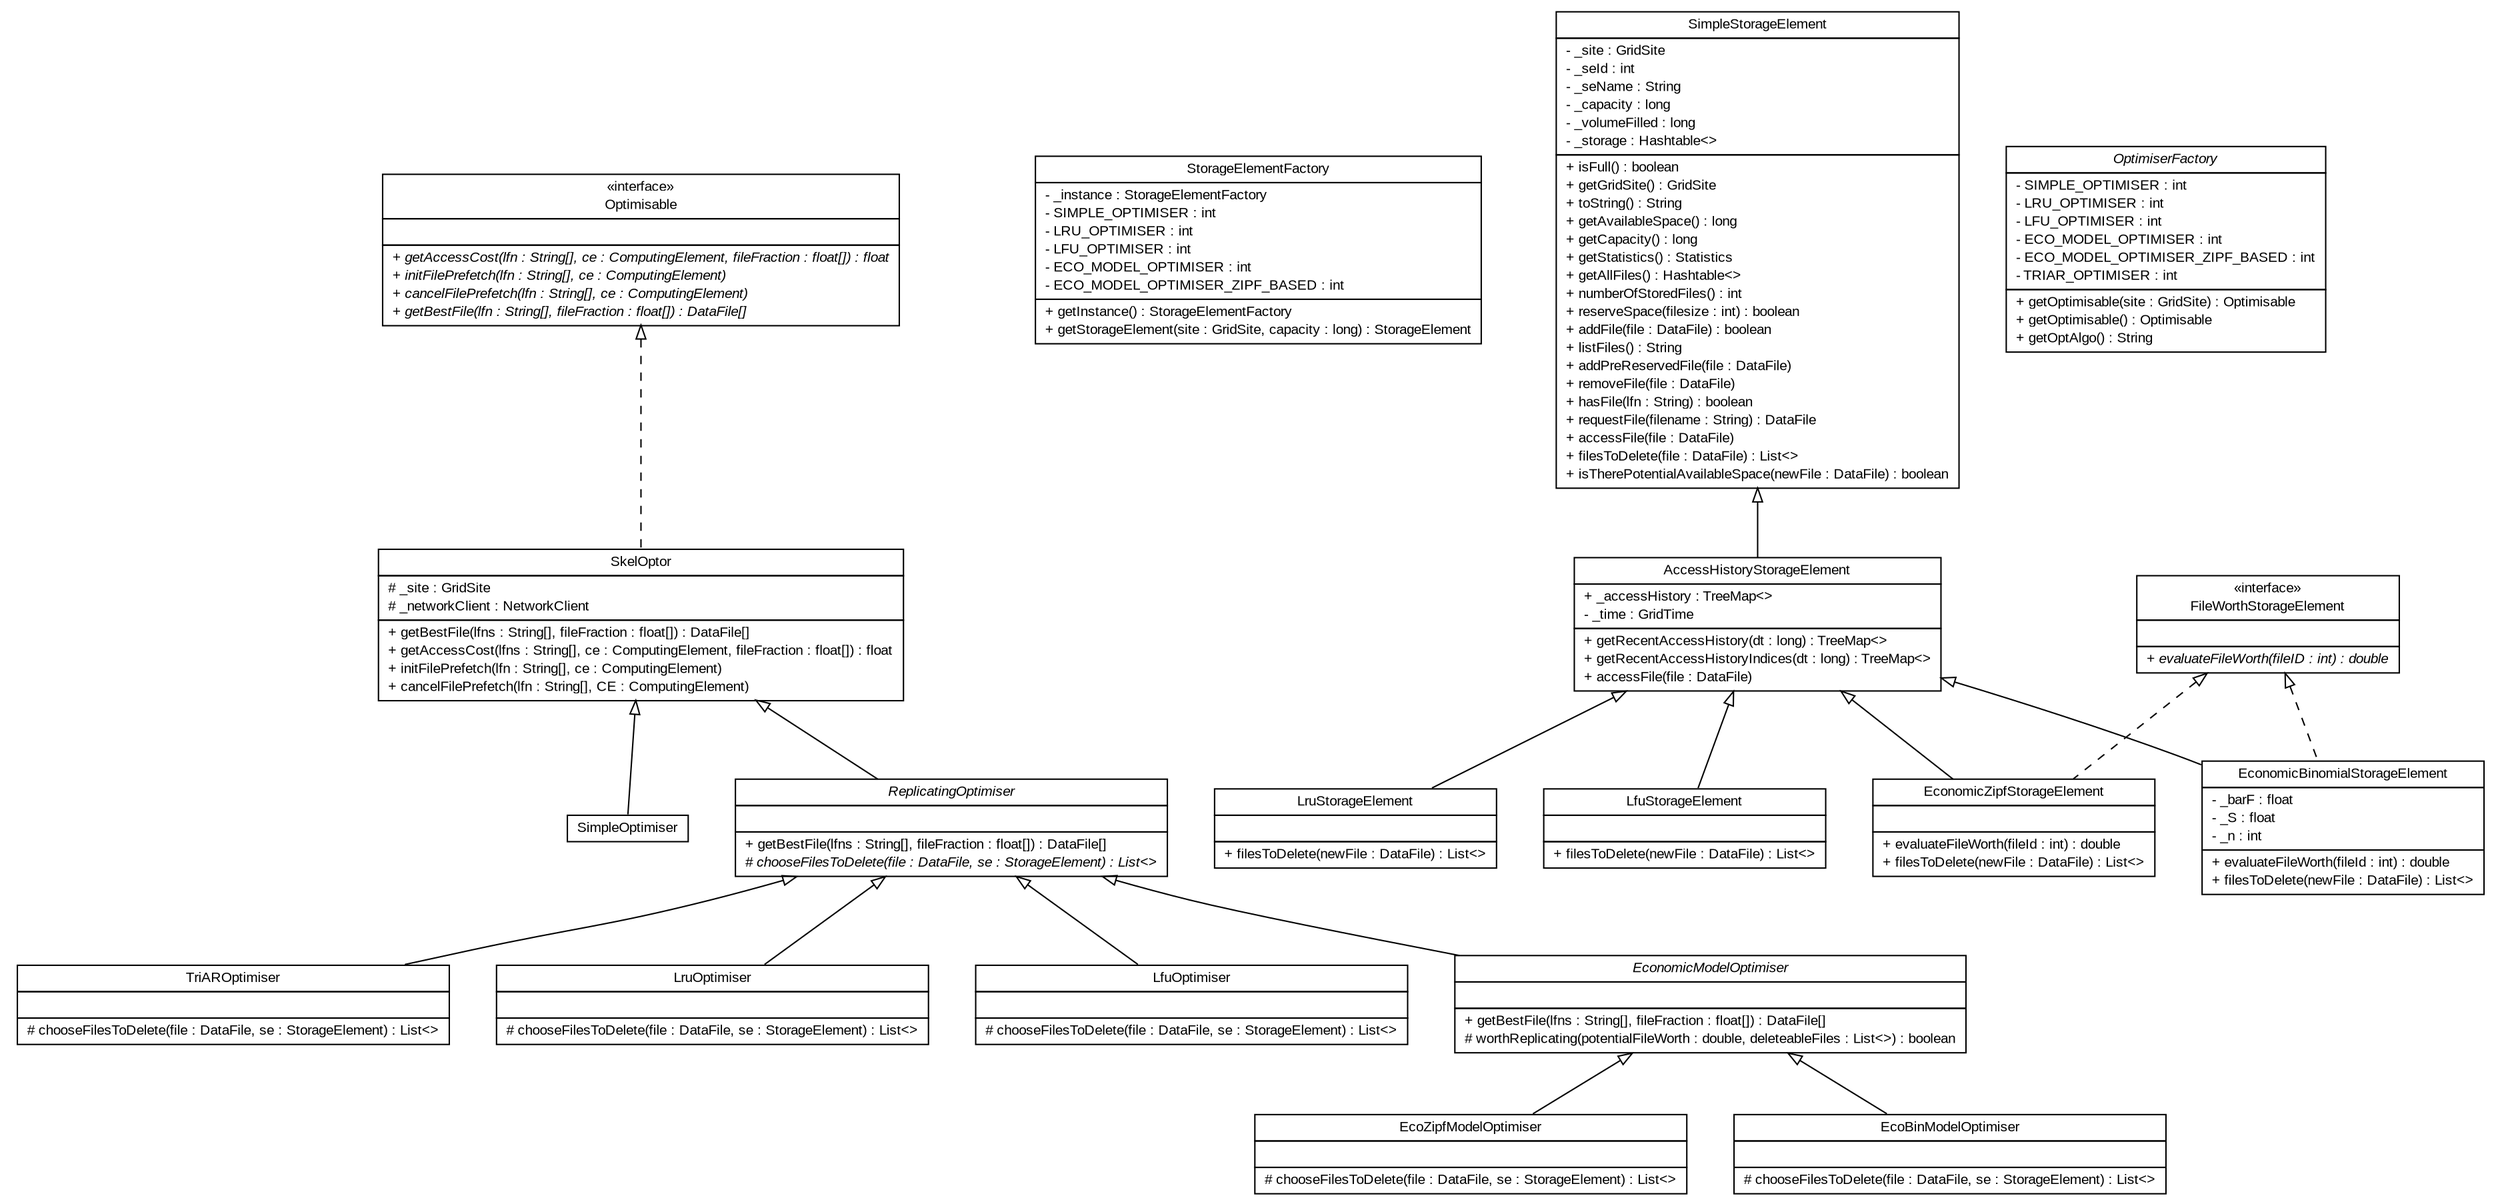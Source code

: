 #!/usr/local/bin/dot
#
# Class diagram 
# Generated by UMLGraph version R5_7_2-3-gee82a7 (http://www.umlgraph.org/)
#

digraph G {
	edge [fontname="arial",fontsize=10,labelfontname="arial",labelfontsize=10];
	node [fontname="arial",fontsize=10,shape=plaintext];
	nodesep=0.25;
	ranksep=0.5;
	// org.edg.data.replication.optorsim.optor.TriAROptimiser
	c386 [label=<<table title="org.edg.data.replication.optorsim.optor.TriAROptimiser" border="0" cellborder="1" cellspacing="0" cellpadding="2" port="p" href="./TriAROptimiser.html">
		<tr><td><table border="0" cellspacing="0" cellpadding="1">
<tr><td align="center" balign="center"> TriAROptimiser </td></tr>
		</table></td></tr>
		<tr><td><table border="0" cellspacing="0" cellpadding="1">
<tr><td align="left" balign="left">  </td></tr>
		</table></td></tr>
		<tr><td><table border="0" cellspacing="0" cellpadding="1">
<tr><td align="left" balign="left"> # chooseFilesToDelete(file : DataFile, se : StorageElement) : List&lt;&gt; </td></tr>
		</table></td></tr>
		</table>>, URL="./TriAROptimiser.html", fontname="arial", fontcolor="black", fontsize=10.0];
	// org.edg.data.replication.optorsim.optor.StorageElementFactory
	c387 [label=<<table title="org.edg.data.replication.optorsim.optor.StorageElementFactory" border="0" cellborder="1" cellspacing="0" cellpadding="2" port="p" href="./StorageElementFactory.html">
		<tr><td><table border="0" cellspacing="0" cellpadding="1">
<tr><td align="center" balign="center"> StorageElementFactory </td></tr>
		</table></td></tr>
		<tr><td><table border="0" cellspacing="0" cellpadding="1">
<tr><td align="left" balign="left"> - _instance : StorageElementFactory </td></tr>
<tr><td align="left" balign="left"> - SIMPLE_OPTIMISER : int </td></tr>
<tr><td align="left" balign="left"> - LRU_OPTIMISER : int </td></tr>
<tr><td align="left" balign="left"> - LFU_OPTIMISER : int </td></tr>
<tr><td align="left" balign="left"> - ECO_MODEL_OPTIMISER : int </td></tr>
<tr><td align="left" balign="left"> - ECO_MODEL_OPTIMISER_ZIPF_BASED : int </td></tr>
		</table></td></tr>
		<tr><td><table border="0" cellspacing="0" cellpadding="1">
<tr><td align="left" balign="left"> + getInstance() : StorageElementFactory </td></tr>
<tr><td align="left" balign="left"> + getStorageElement(site : GridSite, capacity : long) : StorageElement </td></tr>
		</table></td></tr>
		</table>>, URL="./StorageElementFactory.html", fontname="arial", fontcolor="black", fontsize=10.0];
	// org.edg.data.replication.optorsim.optor.SkelOptor
	c388 [label=<<table title="org.edg.data.replication.optorsim.optor.SkelOptor" border="0" cellborder="1" cellspacing="0" cellpadding="2" port="p" href="./SkelOptor.html">
		<tr><td><table border="0" cellspacing="0" cellpadding="1">
<tr><td align="center" balign="center"> SkelOptor </td></tr>
		</table></td></tr>
		<tr><td><table border="0" cellspacing="0" cellpadding="1">
<tr><td align="left" balign="left"> # _site : GridSite </td></tr>
<tr><td align="left" balign="left"> # _networkClient : NetworkClient </td></tr>
		</table></td></tr>
		<tr><td><table border="0" cellspacing="0" cellpadding="1">
<tr><td align="left" balign="left"> + getBestFile(lfns : String[], fileFraction : float[]) : DataFile[] </td></tr>
<tr><td align="left" balign="left"> + getAccessCost(lfns : String[], ce : ComputingElement, fileFraction : float[]) : float </td></tr>
<tr><td align="left" balign="left"> + initFilePrefetch(lfn : String[], ce : ComputingElement) </td></tr>
<tr><td align="left" balign="left"> + cancelFilePrefetch(lfn : String[], CE : ComputingElement) </td></tr>
		</table></td></tr>
		</table>>, URL="./SkelOptor.html", fontname="arial", fontcolor="black", fontsize=10.0];
	// org.edg.data.replication.optorsim.optor.SimpleStorageElement
	c389 [label=<<table title="org.edg.data.replication.optorsim.optor.SimpleStorageElement" border="0" cellborder="1" cellspacing="0" cellpadding="2" port="p" href="./SimpleStorageElement.html">
		<tr><td><table border="0" cellspacing="0" cellpadding="1">
<tr><td align="center" balign="center"> SimpleStorageElement </td></tr>
		</table></td></tr>
		<tr><td><table border="0" cellspacing="0" cellpadding="1">
<tr><td align="left" balign="left"> - _site : GridSite </td></tr>
<tr><td align="left" balign="left"> - _seId : int </td></tr>
<tr><td align="left" balign="left"> - _seName : String </td></tr>
<tr><td align="left" balign="left"> - _capacity : long </td></tr>
<tr><td align="left" balign="left"> - _volumeFilled : long </td></tr>
<tr><td align="left" balign="left"> - _storage : Hashtable&lt;&gt; </td></tr>
		</table></td></tr>
		<tr><td><table border="0" cellspacing="0" cellpadding="1">
<tr><td align="left" balign="left"> + isFull() : boolean </td></tr>
<tr><td align="left" balign="left"> + getGridSite() : GridSite </td></tr>
<tr><td align="left" balign="left"> + toString() : String </td></tr>
<tr><td align="left" balign="left"> + getAvailableSpace() : long </td></tr>
<tr><td align="left" balign="left"> + getCapacity() : long </td></tr>
<tr><td align="left" balign="left"> + getStatistics() : Statistics </td></tr>
<tr><td align="left" balign="left"> + getAllFiles() : Hashtable&lt;&gt; </td></tr>
<tr><td align="left" balign="left"> + numberOfStoredFiles() : int </td></tr>
<tr><td align="left" balign="left"> + reserveSpace(filesize : int) : boolean </td></tr>
<tr><td align="left" balign="left"> + addFile(file : DataFile) : boolean </td></tr>
<tr><td align="left" balign="left"> + listFiles() : String </td></tr>
<tr><td align="left" balign="left"> + addPreReservedFile(file : DataFile) </td></tr>
<tr><td align="left" balign="left"> + removeFile(file : DataFile) </td></tr>
<tr><td align="left" balign="left"> + hasFile(lfn : String) : boolean </td></tr>
<tr><td align="left" balign="left"> + requestFile(filename : String) : DataFile </td></tr>
<tr><td align="left" balign="left"> + accessFile(file : DataFile) </td></tr>
<tr><td align="left" balign="left"> + filesToDelete(file : DataFile) : List&lt;&gt; </td></tr>
<tr><td align="left" balign="left"> + isTherePotentialAvailableSpace(newFile : DataFile) : boolean </td></tr>
		</table></td></tr>
		</table>>, URL="./SimpleStorageElement.html", fontname="arial", fontcolor="black", fontsize=10.0];
	// org.edg.data.replication.optorsim.optor.SimpleOptimiser
	c390 [label=<<table title="org.edg.data.replication.optorsim.optor.SimpleOptimiser" border="0" cellborder="1" cellspacing="0" cellpadding="2" port="p" href="./SimpleOptimiser.html">
		<tr><td><table border="0" cellspacing="0" cellpadding="1">
<tr><td align="center" balign="center"> SimpleOptimiser </td></tr>
		</table></td></tr>
		</table>>, URL="./SimpleOptimiser.html", fontname="arial", fontcolor="black", fontsize=10.0];
	// org.edg.data.replication.optorsim.optor.ReplicatingOptimiser
	c391 [label=<<table title="org.edg.data.replication.optorsim.optor.ReplicatingOptimiser" border="0" cellborder="1" cellspacing="0" cellpadding="2" port="p" href="./ReplicatingOptimiser.html">
		<tr><td><table border="0" cellspacing="0" cellpadding="1">
<tr><td align="center" balign="center"><font face="arial italic"> ReplicatingOptimiser </font></td></tr>
		</table></td></tr>
		<tr><td><table border="0" cellspacing="0" cellpadding="1">
<tr><td align="left" balign="left">  </td></tr>
		</table></td></tr>
		<tr><td><table border="0" cellspacing="0" cellpadding="1">
<tr><td align="left" balign="left"> + getBestFile(lfns : String[], fileFraction : float[]) : DataFile[] </td></tr>
<tr><td align="left" balign="left"><font face="arial italic" point-size="10.0"> # chooseFilesToDelete(file : DataFile, se : StorageElement) : List&lt;&gt; </font></td></tr>
		</table></td></tr>
		</table>>, URL="./ReplicatingOptimiser.html", fontname="arial", fontcolor="black", fontsize=10.0];
	// org.edg.data.replication.optorsim.optor.OptimiserFactory
	c392 [label=<<table title="org.edg.data.replication.optorsim.optor.OptimiserFactory" border="0" cellborder="1" cellspacing="0" cellpadding="2" port="p" href="./OptimiserFactory.html">
		<tr><td><table border="0" cellspacing="0" cellpadding="1">
<tr><td align="center" balign="center"><font face="arial italic"> OptimiserFactory </font></td></tr>
		</table></td></tr>
		<tr><td><table border="0" cellspacing="0" cellpadding="1">
<tr><td align="left" balign="left"> - SIMPLE_OPTIMISER : int </td></tr>
<tr><td align="left" balign="left"> - LRU_OPTIMISER : int </td></tr>
<tr><td align="left" balign="left"> - LFU_OPTIMISER : int </td></tr>
<tr><td align="left" balign="left"> - ECO_MODEL_OPTIMISER : int </td></tr>
<tr><td align="left" balign="left"> - ECO_MODEL_OPTIMISER_ZIPF_BASED : int </td></tr>
<tr><td align="left" balign="left"> - TRIAR_OPTIMISER : int </td></tr>
		</table></td></tr>
		<tr><td><table border="0" cellspacing="0" cellpadding="1">
<tr><td align="left" balign="left"> + getOptimisable(site : GridSite) : Optimisable </td></tr>
<tr><td align="left" balign="left"> + getOptimisable() : Optimisable </td></tr>
<tr><td align="left" balign="left"> + getOptAlgo() : String </td></tr>
		</table></td></tr>
		</table>>, URL="./OptimiserFactory.html", fontname="arial", fontcolor="black", fontsize=10.0];
	// org.edg.data.replication.optorsim.optor.Optimisable
	c393 [label=<<table title="org.edg.data.replication.optorsim.optor.Optimisable" border="0" cellborder="1" cellspacing="0" cellpadding="2" port="p" href="./Optimisable.html">
		<tr><td><table border="0" cellspacing="0" cellpadding="1">
<tr><td align="center" balign="center"> &#171;interface&#187; </td></tr>
<tr><td align="center" balign="center"> Optimisable </td></tr>
		</table></td></tr>
		<tr><td><table border="0" cellspacing="0" cellpadding="1">
<tr><td align="left" balign="left">  </td></tr>
		</table></td></tr>
		<tr><td><table border="0" cellspacing="0" cellpadding="1">
<tr><td align="left" balign="left"><font face="arial italic" point-size="10.0"> + getAccessCost(lfn : String[], ce : ComputingElement, fileFraction : float[]) : float </font></td></tr>
<tr><td align="left" balign="left"><font face="arial italic" point-size="10.0"> + initFilePrefetch(lfn : String[], ce : ComputingElement) </font></td></tr>
<tr><td align="left" balign="left"><font face="arial italic" point-size="10.0"> + cancelFilePrefetch(lfn : String[], ce : ComputingElement) </font></td></tr>
<tr><td align="left" balign="left"><font face="arial italic" point-size="10.0"> + getBestFile(lfn : String[], fileFraction : float[]) : DataFile[] </font></td></tr>
		</table></td></tr>
		</table>>, URL="./Optimisable.html", fontname="arial", fontcolor="black", fontsize=10.0];
	// org.edg.data.replication.optorsim.optor.LruStorageElement
	c394 [label=<<table title="org.edg.data.replication.optorsim.optor.LruStorageElement" border="0" cellborder="1" cellspacing="0" cellpadding="2" port="p" href="./LruStorageElement.html">
		<tr><td><table border="0" cellspacing="0" cellpadding="1">
<tr><td align="center" balign="center"> LruStorageElement </td></tr>
		</table></td></tr>
		<tr><td><table border="0" cellspacing="0" cellpadding="1">
<tr><td align="left" balign="left">  </td></tr>
		</table></td></tr>
		<tr><td><table border="0" cellspacing="0" cellpadding="1">
<tr><td align="left" balign="left"> + filesToDelete(newFile : DataFile) : List&lt;&gt; </td></tr>
		</table></td></tr>
		</table>>, URL="./LruStorageElement.html", fontname="arial", fontcolor="black", fontsize=10.0];
	// org.edg.data.replication.optorsim.optor.LruOptimiser
	c395 [label=<<table title="org.edg.data.replication.optorsim.optor.LruOptimiser" border="0" cellborder="1" cellspacing="0" cellpadding="2" port="p" href="./LruOptimiser.html">
		<tr><td><table border="0" cellspacing="0" cellpadding="1">
<tr><td align="center" balign="center"> LruOptimiser </td></tr>
		</table></td></tr>
		<tr><td><table border="0" cellspacing="0" cellpadding="1">
<tr><td align="left" balign="left">  </td></tr>
		</table></td></tr>
		<tr><td><table border="0" cellspacing="0" cellpadding="1">
<tr><td align="left" balign="left"> # chooseFilesToDelete(file : DataFile, se : StorageElement) : List&lt;&gt; </td></tr>
		</table></td></tr>
		</table>>, URL="./LruOptimiser.html", fontname="arial", fontcolor="black", fontsize=10.0];
	// org.edg.data.replication.optorsim.optor.LfuStorageElement
	c396 [label=<<table title="org.edg.data.replication.optorsim.optor.LfuStorageElement" border="0" cellborder="1" cellspacing="0" cellpadding="2" port="p" href="./LfuStorageElement.html">
		<tr><td><table border="0" cellspacing="0" cellpadding="1">
<tr><td align="center" balign="center"> LfuStorageElement </td></tr>
		</table></td></tr>
		<tr><td><table border="0" cellspacing="0" cellpadding="1">
<tr><td align="left" balign="left">  </td></tr>
		</table></td></tr>
		<tr><td><table border="0" cellspacing="0" cellpadding="1">
<tr><td align="left" balign="left"> + filesToDelete(newFile : DataFile) : List&lt;&gt; </td></tr>
		</table></td></tr>
		</table>>, URL="./LfuStorageElement.html", fontname="arial", fontcolor="black", fontsize=10.0];
	// org.edg.data.replication.optorsim.optor.LfuOptimiser
	c397 [label=<<table title="org.edg.data.replication.optorsim.optor.LfuOptimiser" border="0" cellborder="1" cellspacing="0" cellpadding="2" port="p" href="./LfuOptimiser.html">
		<tr><td><table border="0" cellspacing="0" cellpadding="1">
<tr><td align="center" balign="center"> LfuOptimiser </td></tr>
		</table></td></tr>
		<tr><td><table border="0" cellspacing="0" cellpadding="1">
<tr><td align="left" balign="left">  </td></tr>
		</table></td></tr>
		<tr><td><table border="0" cellspacing="0" cellpadding="1">
<tr><td align="left" balign="left"> # chooseFilesToDelete(file : DataFile, se : StorageElement) : List&lt;&gt; </td></tr>
		</table></td></tr>
		</table>>, URL="./LfuOptimiser.html", fontname="arial", fontcolor="black", fontsize=10.0];
	// org.edg.data.replication.optorsim.optor.FileWorthStorageElement
	c398 [label=<<table title="org.edg.data.replication.optorsim.optor.FileWorthStorageElement" border="0" cellborder="1" cellspacing="0" cellpadding="2" port="p" href="./FileWorthStorageElement.html">
		<tr><td><table border="0" cellspacing="0" cellpadding="1">
<tr><td align="center" balign="center"> &#171;interface&#187; </td></tr>
<tr><td align="center" balign="center"> FileWorthStorageElement </td></tr>
		</table></td></tr>
		<tr><td><table border="0" cellspacing="0" cellpadding="1">
<tr><td align="left" balign="left">  </td></tr>
		</table></td></tr>
		<tr><td><table border="0" cellspacing="0" cellpadding="1">
<tr><td align="left" balign="left"><font face="arial italic" point-size="10.0"> + evaluateFileWorth(fileID : int) : double </font></td></tr>
		</table></td></tr>
		</table>>, URL="./FileWorthStorageElement.html", fontname="arial", fontcolor="black", fontsize=10.0];
	// org.edg.data.replication.optorsim.optor.EcoZipfModelOptimiser
	c399 [label=<<table title="org.edg.data.replication.optorsim.optor.EcoZipfModelOptimiser" border="0" cellborder="1" cellspacing="0" cellpadding="2" port="p" href="./EcoZipfModelOptimiser.html">
		<tr><td><table border="0" cellspacing="0" cellpadding="1">
<tr><td align="center" balign="center"> EcoZipfModelOptimiser </td></tr>
		</table></td></tr>
		<tr><td><table border="0" cellspacing="0" cellpadding="1">
<tr><td align="left" balign="left">  </td></tr>
		</table></td></tr>
		<tr><td><table border="0" cellspacing="0" cellpadding="1">
<tr><td align="left" balign="left"> # chooseFilesToDelete(file : DataFile, se : StorageElement) : List&lt;&gt; </td></tr>
		</table></td></tr>
		</table>>, URL="./EcoZipfModelOptimiser.html", fontname="arial", fontcolor="black", fontsize=10.0];
	// org.edg.data.replication.optorsim.optor.EconomicZipfStorageElement
	c400 [label=<<table title="org.edg.data.replication.optorsim.optor.EconomicZipfStorageElement" border="0" cellborder="1" cellspacing="0" cellpadding="2" port="p" href="./EconomicZipfStorageElement.html">
		<tr><td><table border="0" cellspacing="0" cellpadding="1">
<tr><td align="center" balign="center"> EconomicZipfStorageElement </td></tr>
		</table></td></tr>
		<tr><td><table border="0" cellspacing="0" cellpadding="1">
<tr><td align="left" balign="left">  </td></tr>
		</table></td></tr>
		<tr><td><table border="0" cellspacing="0" cellpadding="1">
<tr><td align="left" balign="left"> + evaluateFileWorth(fileId : int) : double </td></tr>
<tr><td align="left" balign="left"> + filesToDelete(newFile : DataFile) : List&lt;&gt; </td></tr>
		</table></td></tr>
		</table>>, URL="./EconomicZipfStorageElement.html", fontname="arial", fontcolor="black", fontsize=10.0];
	// org.edg.data.replication.optorsim.optor.EconomicModelOptimiser
	c401 [label=<<table title="org.edg.data.replication.optorsim.optor.EconomicModelOptimiser" border="0" cellborder="1" cellspacing="0" cellpadding="2" port="p" href="./EconomicModelOptimiser.html">
		<tr><td><table border="0" cellspacing="0" cellpadding="1">
<tr><td align="center" balign="center"><font face="arial italic"> EconomicModelOptimiser </font></td></tr>
		</table></td></tr>
		<tr><td><table border="0" cellspacing="0" cellpadding="1">
<tr><td align="left" balign="left">  </td></tr>
		</table></td></tr>
		<tr><td><table border="0" cellspacing="0" cellpadding="1">
<tr><td align="left" balign="left"> + getBestFile(lfns : String[], fileFraction : float[]) : DataFile[] </td></tr>
<tr><td align="left" balign="left"> # worthReplicating(potentialFileWorth : double, deleteableFiles : List&lt;&gt;) : boolean </td></tr>
		</table></td></tr>
		</table>>, URL="./EconomicModelOptimiser.html", fontname="arial", fontcolor="black", fontsize=10.0];
	// org.edg.data.replication.optorsim.optor.EconomicBinomialStorageElement
	c402 [label=<<table title="org.edg.data.replication.optorsim.optor.EconomicBinomialStorageElement" border="0" cellborder="1" cellspacing="0" cellpadding="2" port="p" href="./EconomicBinomialStorageElement.html">
		<tr><td><table border="0" cellspacing="0" cellpadding="1">
<tr><td align="center" balign="center"> EconomicBinomialStorageElement </td></tr>
		</table></td></tr>
		<tr><td><table border="0" cellspacing="0" cellpadding="1">
<tr><td align="left" balign="left"> - _barF : float </td></tr>
<tr><td align="left" balign="left"> - _S : float </td></tr>
<tr><td align="left" balign="left"> - _n : int </td></tr>
		</table></td></tr>
		<tr><td><table border="0" cellspacing="0" cellpadding="1">
<tr><td align="left" balign="left"> + evaluateFileWorth(fileId : int) : double </td></tr>
<tr><td align="left" balign="left"> + filesToDelete(newFile : DataFile) : List&lt;&gt; </td></tr>
		</table></td></tr>
		</table>>, URL="./EconomicBinomialStorageElement.html", fontname="arial", fontcolor="black", fontsize=10.0];
	// org.edg.data.replication.optorsim.optor.EcoBinModelOptimiser
	c403 [label=<<table title="org.edg.data.replication.optorsim.optor.EcoBinModelOptimiser" border="0" cellborder="1" cellspacing="0" cellpadding="2" port="p" href="./EcoBinModelOptimiser.html">
		<tr><td><table border="0" cellspacing="0" cellpadding="1">
<tr><td align="center" balign="center"> EcoBinModelOptimiser </td></tr>
		</table></td></tr>
		<tr><td><table border="0" cellspacing="0" cellpadding="1">
<tr><td align="left" balign="left">  </td></tr>
		</table></td></tr>
		<tr><td><table border="0" cellspacing="0" cellpadding="1">
<tr><td align="left" balign="left"> # chooseFilesToDelete(file : DataFile, se : StorageElement) : List&lt;&gt; </td></tr>
		</table></td></tr>
		</table>>, URL="./EcoBinModelOptimiser.html", fontname="arial", fontcolor="black", fontsize=10.0];
	// org.edg.data.replication.optorsim.optor.AccessHistoryStorageElement
	c404 [label=<<table title="org.edg.data.replication.optorsim.optor.AccessHistoryStorageElement" border="0" cellborder="1" cellspacing="0" cellpadding="2" port="p" href="./AccessHistoryStorageElement.html">
		<tr><td><table border="0" cellspacing="0" cellpadding="1">
<tr><td align="center" balign="center"> AccessHistoryStorageElement </td></tr>
		</table></td></tr>
		<tr><td><table border="0" cellspacing="0" cellpadding="1">
<tr><td align="left" balign="left"> + _accessHistory : TreeMap&lt;&gt; </td></tr>
<tr><td align="left" balign="left"> - _time : GridTime </td></tr>
		</table></td></tr>
		<tr><td><table border="0" cellspacing="0" cellpadding="1">
<tr><td align="left" balign="left"> + getRecentAccessHistory(dt : long) : TreeMap&lt;&gt; </td></tr>
<tr><td align="left" balign="left"> + getRecentAccessHistoryIndices(dt : long) : TreeMap&lt;&gt; </td></tr>
<tr><td align="left" balign="left"> + accessFile(file : DataFile) </td></tr>
		</table></td></tr>
		</table>>, URL="./AccessHistoryStorageElement.html", fontname="arial", fontcolor="black", fontsize=10.0];
	//org.edg.data.replication.optorsim.optor.TriAROptimiser extends org.edg.data.replication.optorsim.optor.ReplicatingOptimiser
	c391:p -> c386:p [dir=back,arrowtail=empty];
	//org.edg.data.replication.optorsim.optor.SkelOptor implements org.edg.data.replication.optorsim.optor.Optimisable
	c393:p -> c388:p [dir=back,arrowtail=empty,style=dashed];
	//org.edg.data.replication.optorsim.optor.SimpleOptimiser extends org.edg.data.replication.optorsim.optor.SkelOptor
	c388:p -> c390:p [dir=back,arrowtail=empty];
	//org.edg.data.replication.optorsim.optor.ReplicatingOptimiser extends org.edg.data.replication.optorsim.optor.SkelOptor
	c388:p -> c391:p [dir=back,arrowtail=empty];
	//org.edg.data.replication.optorsim.optor.LruStorageElement extends org.edg.data.replication.optorsim.optor.AccessHistoryStorageElement
	c404:p -> c394:p [dir=back,arrowtail=empty];
	//org.edg.data.replication.optorsim.optor.LruOptimiser extends org.edg.data.replication.optorsim.optor.ReplicatingOptimiser
	c391:p -> c395:p [dir=back,arrowtail=empty];
	//org.edg.data.replication.optorsim.optor.LfuStorageElement extends org.edg.data.replication.optorsim.optor.AccessHistoryStorageElement
	c404:p -> c396:p [dir=back,arrowtail=empty];
	//org.edg.data.replication.optorsim.optor.LfuOptimiser extends org.edg.data.replication.optorsim.optor.ReplicatingOptimiser
	c391:p -> c397:p [dir=back,arrowtail=empty];
	//org.edg.data.replication.optorsim.optor.EcoZipfModelOptimiser extends org.edg.data.replication.optorsim.optor.EconomicModelOptimiser
	c401:p -> c399:p [dir=back,arrowtail=empty];
	//org.edg.data.replication.optorsim.optor.EconomicZipfStorageElement extends org.edg.data.replication.optorsim.optor.AccessHistoryStorageElement
	c404:p -> c400:p [dir=back,arrowtail=empty];
	//org.edg.data.replication.optorsim.optor.EconomicZipfStorageElement implements org.edg.data.replication.optorsim.optor.FileWorthStorageElement
	c398:p -> c400:p [dir=back,arrowtail=empty,style=dashed];
	//org.edg.data.replication.optorsim.optor.EconomicModelOptimiser extends org.edg.data.replication.optorsim.optor.ReplicatingOptimiser
	c391:p -> c401:p [dir=back,arrowtail=empty];
	//org.edg.data.replication.optorsim.optor.EconomicBinomialStorageElement extends org.edg.data.replication.optorsim.optor.AccessHistoryStorageElement
	c404:p -> c402:p [dir=back,arrowtail=empty];
	//org.edg.data.replication.optorsim.optor.EconomicBinomialStorageElement implements org.edg.data.replication.optorsim.optor.FileWorthStorageElement
	c398:p -> c402:p [dir=back,arrowtail=empty,style=dashed];
	//org.edg.data.replication.optorsim.optor.EcoBinModelOptimiser extends org.edg.data.replication.optorsim.optor.EconomicModelOptimiser
	c401:p -> c403:p [dir=back,arrowtail=empty];
	//org.edg.data.replication.optorsim.optor.AccessHistoryStorageElement extends org.edg.data.replication.optorsim.optor.SimpleStorageElement
	c389:p -> c404:p [dir=back,arrowtail=empty];
}

